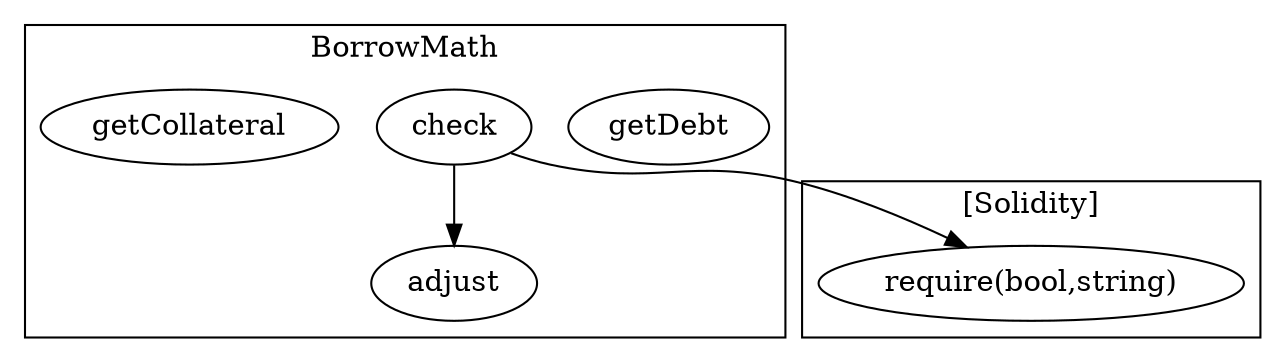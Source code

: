 strict digraph {
subgraph cluster_3979_BorrowMath {
label = "BorrowMath"
"3979_getDebt" [label="getDebt"]
"3979_adjust" [label="adjust"]
"3979_check" [label="check"]
"3979_getCollateral" [label="getCollateral"]
"3979_check" -> "3979_adjust"
}subgraph cluster_solidity {
label = "[Solidity]"
"require(bool,string)" 
"3979_check" -> "require(bool,string)"
}
}